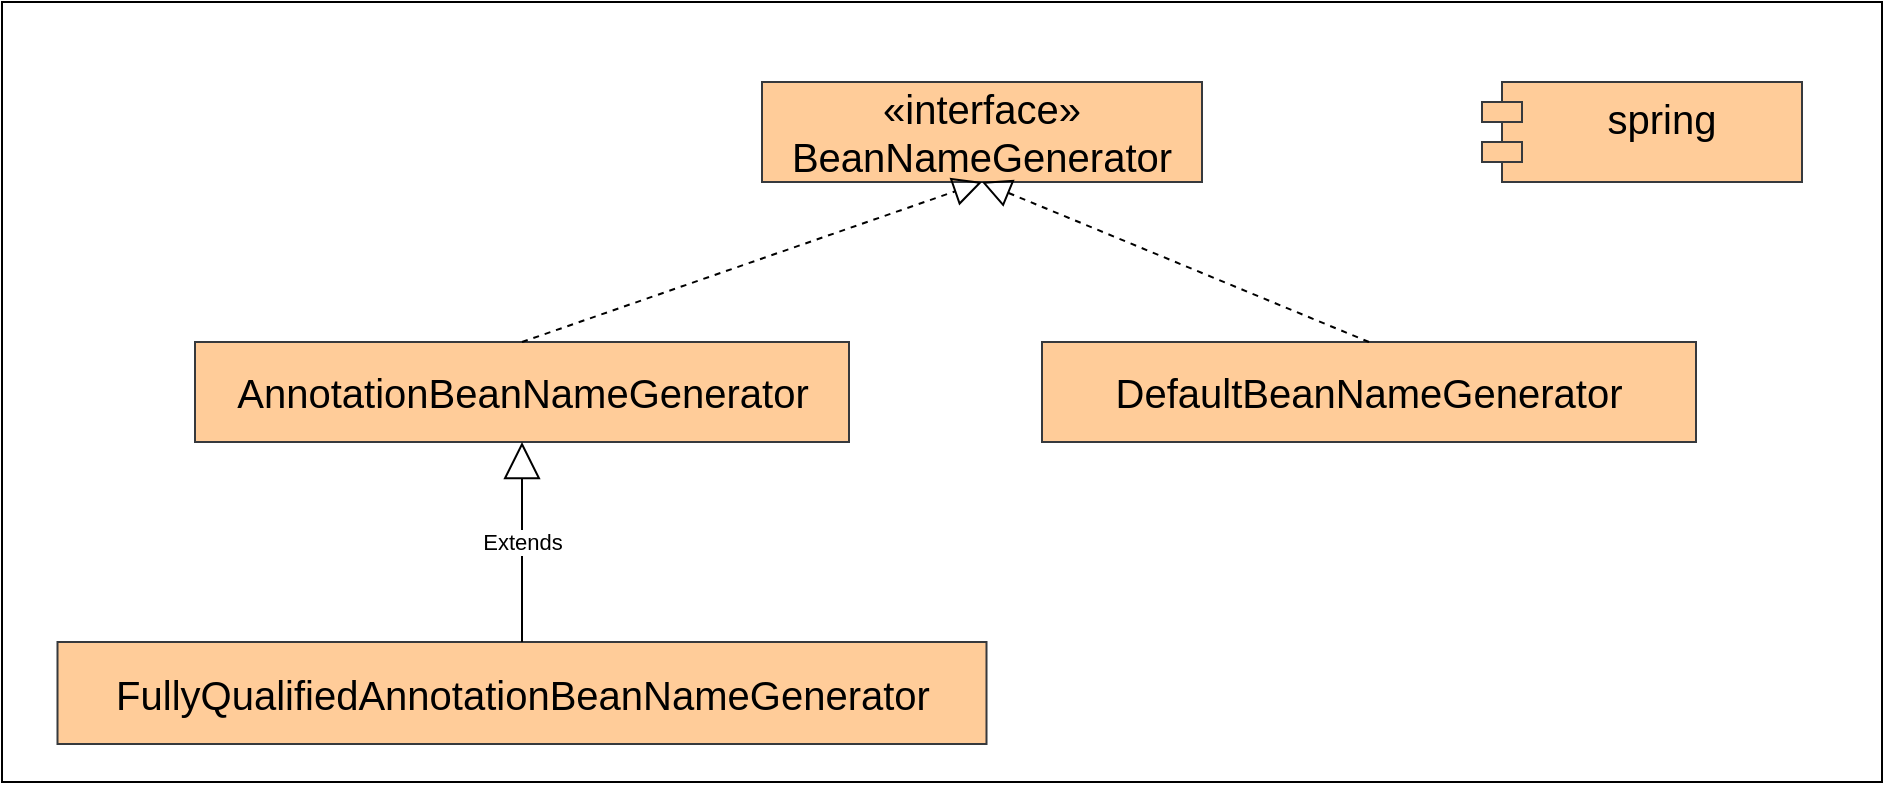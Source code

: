 <mxfile version="28.2.5">
  <diagram name="第 1 页" id="A2wYnKDMZFF023bxGnZ8">
    <mxGraphModel dx="599" dy="788" grid="1" gridSize="10" guides="1" tooltips="1" connect="1" arrows="1" fold="1" page="1" pageScale="1" pageWidth="827" pageHeight="1169" math="0" shadow="0">
      <root>
        <mxCell id="0" />
        <mxCell id="1" parent="0" />
        <mxCell id="lc5mf7nCTQjh2SExQ85K-13" value="" style="rounded=0;whiteSpace=wrap;html=1;" parent="1" vertex="1">
          <mxGeometry x="1150" y="20" width="940" height="390" as="geometry" />
        </mxCell>
        <mxCell id="1i7iyDztXm2SfSE6uJK3-1" value="«interface»&lt;br&gt;BeanNameGenerator" style="html=1;whiteSpace=wrap;fontSize=20;fontStyle=0;fillColor=#ffcc99;strokeColor=#36393d;" parent="1" vertex="1">
          <mxGeometry x="1530" y="60" width="220" height="50" as="geometry" />
        </mxCell>
        <mxCell id="1i7iyDztXm2SfSE6uJK3-13" value="FullyQualifiedAnnotationBeanNameGenerator" style="html=1;whiteSpace=wrap;fontSize=20;verticalAlign=middle;align=center;fillColor=#ffcc99;strokeColor=#36393d;" parent="1" vertex="1">
          <mxGeometry x="1177.75" y="340" width="464.5" height="51" as="geometry" />
        </mxCell>
        <mxCell id="1i7iyDztXm2SfSE6uJK3-25" value="AnnotationBeanNameGenerator" style="html=1;whiteSpace=wrap;fontSize=20;fillColor=#ffcc99;strokeColor=#36393d;" parent="1" vertex="1">
          <mxGeometry x="1246.5" y="190" width="327" height="50" as="geometry" />
        </mxCell>
        <mxCell id="lc5mf7nCTQjh2SExQ85K-6" value="" style="endArrow=block;dashed=1;endFill=0;endSize=12;html=1;rounded=0;exitX=0.5;exitY=0;exitDx=0;exitDy=0;entryX=0.5;entryY=1;entryDx=0;entryDy=0;" parent="1" source="1i7iyDztXm2SfSE6uJK3-25" target="1i7iyDztXm2SfSE6uJK3-1" edge="1">
          <mxGeometry width="160" relative="1" as="geometry">
            <mxPoint x="1140" y="130" as="sourcePoint" />
            <mxPoint x="1300" y="130" as="targetPoint" />
          </mxGeometry>
        </mxCell>
        <mxCell id="lc5mf7nCTQjh2SExQ85K-7" value="Extends" style="endArrow=block;endSize=16;endFill=0;html=1;rounded=0;exitX=0.5;exitY=0;exitDx=0;exitDy=0;entryX=0.5;entryY=1;entryDx=0;entryDy=0;" parent="1" source="1i7iyDztXm2SfSE6uJK3-13" target="1i7iyDztXm2SfSE6uJK3-25" edge="1">
          <mxGeometry width="160" relative="1" as="geometry">
            <mxPoint x="1360" y="400" as="sourcePoint" />
            <mxPoint x="1520" y="400" as="targetPoint" />
          </mxGeometry>
        </mxCell>
        <mxCell id="m49_XjVSQPwl2sKJceQv-1" value="DefaultBeanNameGenerator" style="html=1;whiteSpace=wrap;fontSize=20;fillColor=#ffcc99;strokeColor=#36393d;" parent="1" vertex="1">
          <mxGeometry x="1670" y="190" width="327" height="50" as="geometry" />
        </mxCell>
        <mxCell id="m49_XjVSQPwl2sKJceQv-2" value="" style="endArrow=block;dashed=1;endFill=0;endSize=12;html=1;rounded=0;exitX=0.5;exitY=0;exitDx=0;exitDy=0;entryX=0.5;entryY=1;entryDx=0;entryDy=0;" parent="1" source="m49_XjVSQPwl2sKJceQv-1" target="1i7iyDztXm2SfSE6uJK3-1" edge="1">
          <mxGeometry width="160" relative="1" as="geometry">
            <mxPoint x="1900" y="100" as="sourcePoint" />
            <mxPoint x="2060" y="100" as="targetPoint" />
          </mxGeometry>
        </mxCell>
        <mxCell id="m49_XjVSQPwl2sKJceQv-5" value="spring" style="shape=module;align=left;spacingLeft=20;align=center;verticalAlign=top;whiteSpace=wrap;html=1;fontSize=20;fillColor=#ffcc99;strokeColor=#36393d;" parent="1" vertex="1">
          <mxGeometry x="1890" y="60" width="160" height="50" as="geometry" />
        </mxCell>
      </root>
    </mxGraphModel>
  </diagram>
</mxfile>
